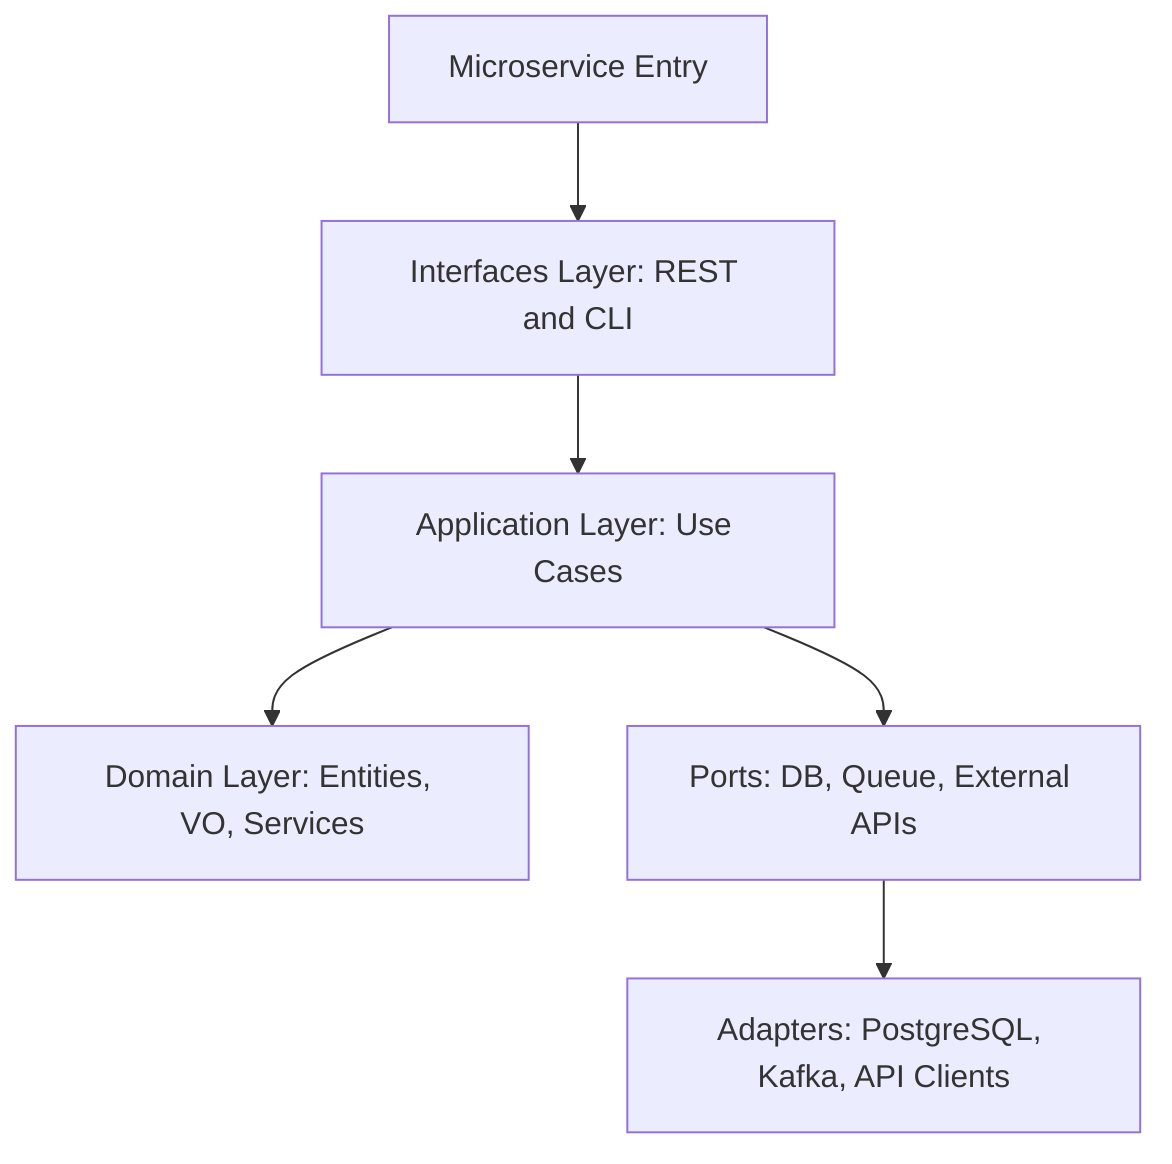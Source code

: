 graph TD
  A[Microservice Entry]
  A --> B[Interfaces Layer: REST and CLI]
  B --> C[Application Layer: Use Cases]
  C --> D[Domain Layer: Entities, VO, Services]
  C --> E[Ports: DB, Queue, External APIs]
  E --> F[Adapters: PostgreSQL, Kafka, API Clients]